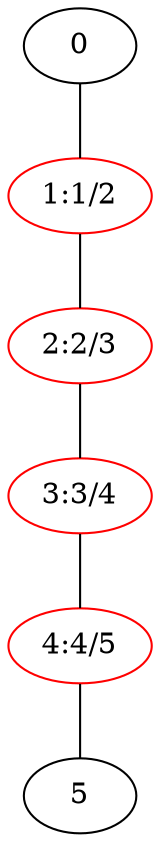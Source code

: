 graph {
  0 [color=black, label="0"]
  3 [color=red, label="3:3/4", pos="3,0!"]
  1 [color=red, label="1:1/2", pos="1,0!"]
  5 [color=black, label="5", pos="5,0!"]
  4 [color=red, label="4:4/5", pos="4,0!"]
  2 [color=red, label="2:2/3", pos="2,0!"]

  0 -- 1
  3 -- 4
  1 -- 2
  4 -- 5
  2 -- 3
}
